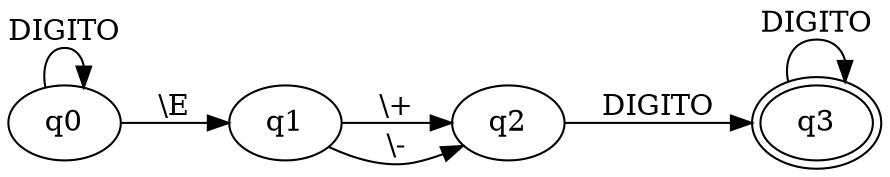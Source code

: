 digraph G {
    rankdir=LR;
    q0;
    q0;
    q0 -> q1 [label="\\E"];
    q0 -> q0 [label=DIGITO];
    q1;
    q1 -> q2 [label="\\+"];
    q1 -> q2 [label="\\-"];
    q2;
    q2 -> q3 [label=DIGITO];
    q3 [peripheries=2];
    q3 -> q3 [label=DIGITO];
}

